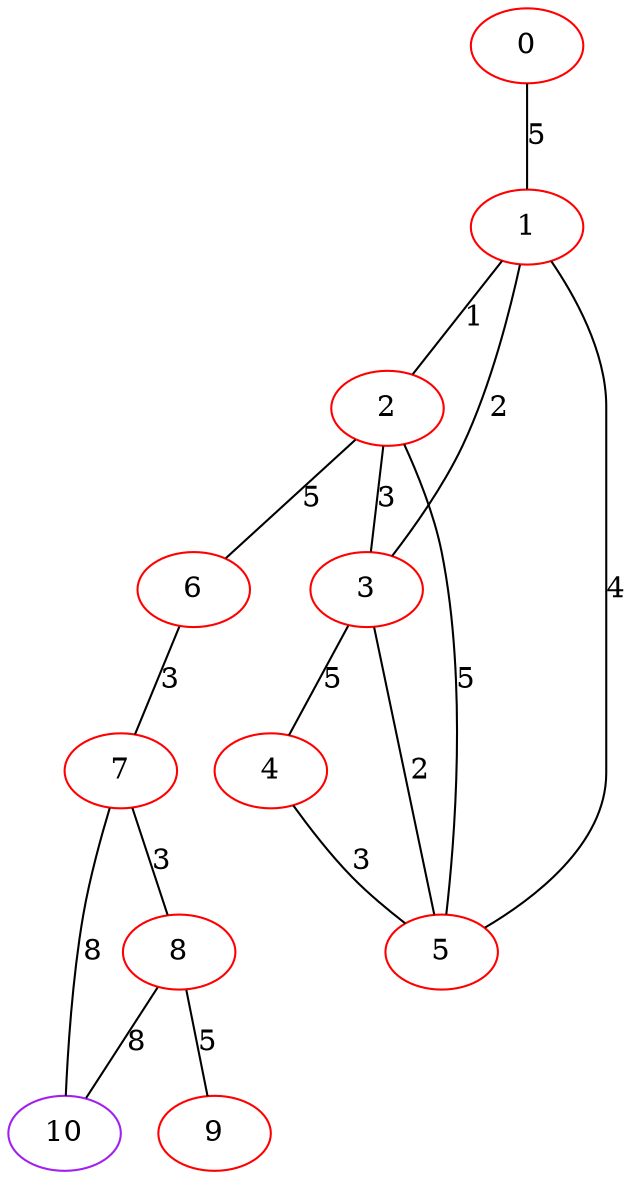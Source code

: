 graph "" {
0 [color=red, weight=1];
1 [color=red, weight=1];
2 [color=red, weight=1];
3 [color=red, weight=1];
4 [color=red, weight=1];
5 [color=red, weight=1];
6 [color=red, weight=1];
7 [color=red, weight=1];
8 [color=red, weight=1];
9 [color=red, weight=1];
10 [color=purple, weight=4];
0 -- 1  [key=0, label=5];
1 -- 2  [key=0, label=1];
1 -- 3  [key=0, label=2];
1 -- 5  [key=0, label=4];
2 -- 3  [key=0, label=3];
2 -- 5  [key=0, label=5];
2 -- 6  [key=0, label=5];
3 -- 4  [key=0, label=5];
3 -- 5  [key=0, label=2];
4 -- 5  [key=0, label=3];
6 -- 7  [key=0, label=3];
7 -- 8  [key=0, label=3];
7 -- 10  [key=0, label=8];
8 -- 9  [key=0, label=5];
8 -- 10  [key=0, label=8];
}
